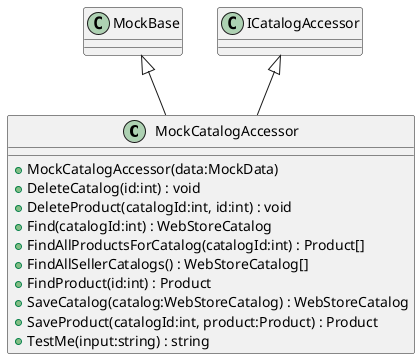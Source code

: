 @startuml
class MockCatalogAccessor {
    + MockCatalogAccessor(data:MockData)
    + DeleteCatalog(id:int) : void
    + DeleteProduct(catalogId:int, id:int) : void
    + Find(catalogId:int) : WebStoreCatalog
    + FindAllProductsForCatalog(catalogId:int) : Product[]
    + FindAllSellerCatalogs() : WebStoreCatalog[]
    + FindProduct(id:int) : Product
    + SaveCatalog(catalog:WebStoreCatalog) : WebStoreCatalog
    + SaveProduct(catalogId:int, product:Product) : Product
    + TestMe(input:string) : string
}
MockBase <|-- MockCatalogAccessor
ICatalogAccessor <|-- MockCatalogAccessor
@enduml
